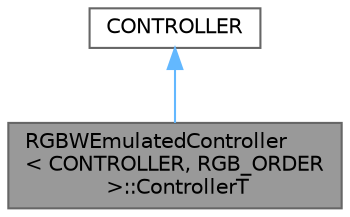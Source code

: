digraph "RGBWEmulatedController&lt; CONTROLLER, RGB_ORDER &gt;::ControllerT"
{
 // LATEX_PDF_SIZE
  bgcolor="transparent";
  edge [fontname=Helvetica,fontsize=10,labelfontname=Helvetica,labelfontsize=10];
  node [fontname=Helvetica,fontsize=10,shape=box,height=0.2,width=0.4];
  Node1 [id="Node000001",label="RGBWEmulatedController\l\< CONTROLLER, RGB_ORDER\l \>::ControllerT",height=0.2,width=0.4,color="gray40", fillcolor="grey60", style="filled", fontcolor="black",tooltip=" "];
  Node2 -> Node1 [id="edge1_Node000001_Node000002",dir="back",color="steelblue1",style="solid",tooltip=" "];
  Node2 [id="Node000002",label="CONTROLLER",height=0.2,width=0.4,color="gray40", fillcolor="white", style="filled",tooltip=" "];
}
